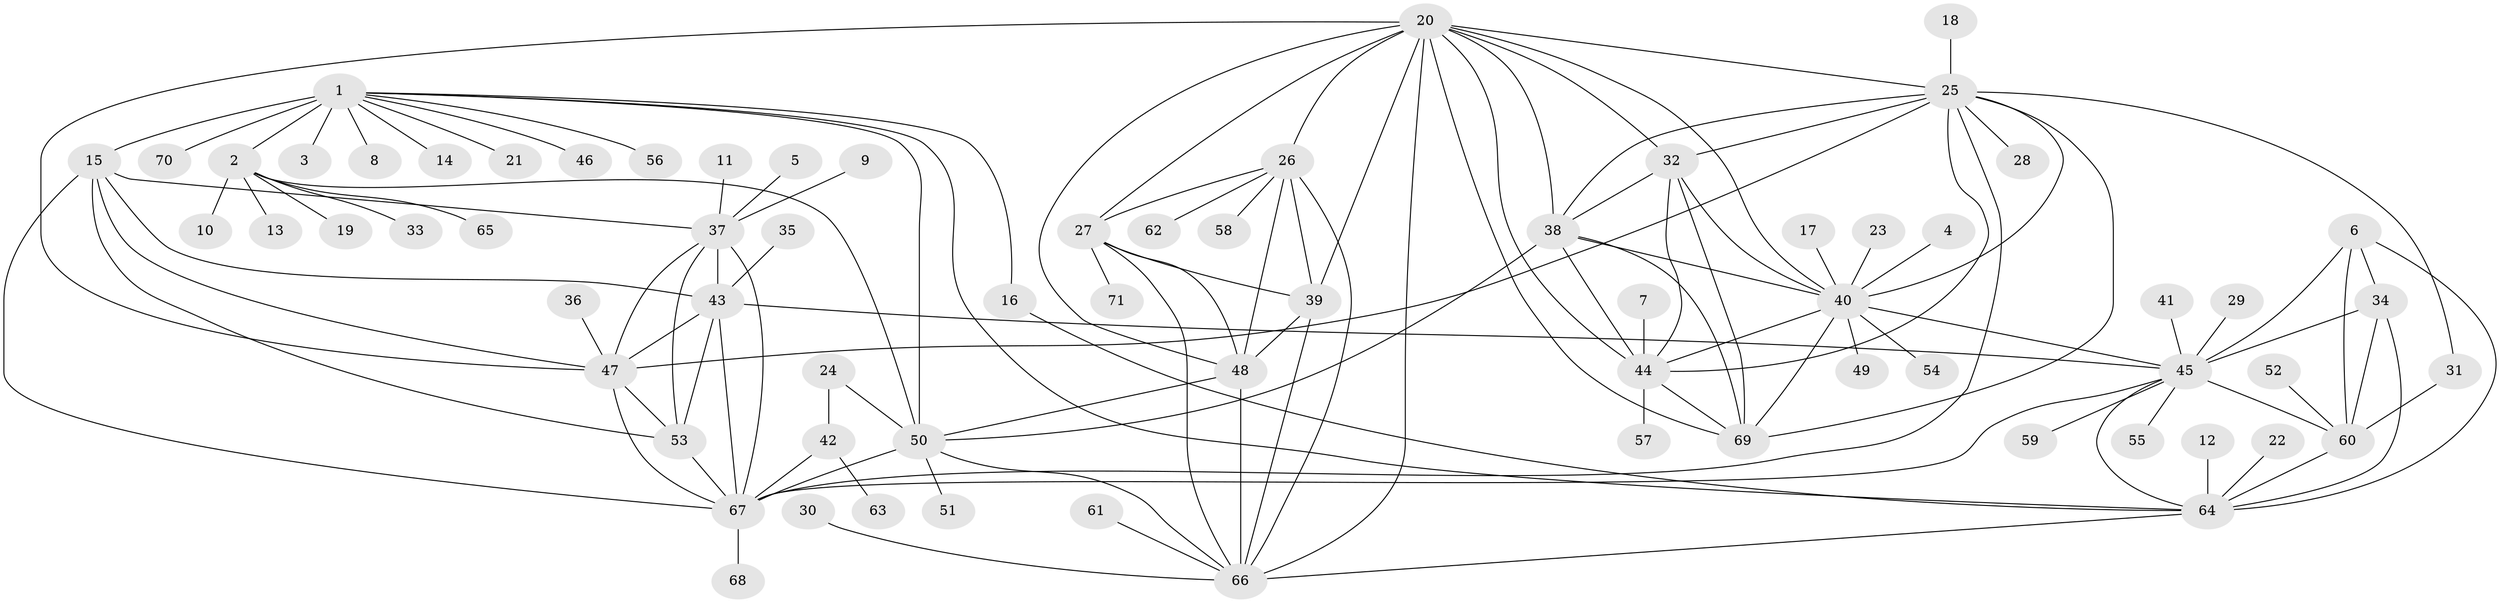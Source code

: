 // original degree distribution, {9: 0.04225352112676056, 14: 0.014084507042253521, 7: 0.04929577464788732, 8: 0.07042253521126761, 10: 0.035211267605633804, 12: 0.014084507042253521, 11: 0.007042253521126761, 13: 0.014084507042253521, 2: 0.1619718309859155, 1: 0.5563380281690141, 3: 0.035211267605633804}
// Generated by graph-tools (version 1.1) at 2025/50/03/09/25 03:50:31]
// undirected, 71 vertices, 125 edges
graph export_dot {
graph [start="1"]
  node [color=gray90,style=filled];
  1;
  2;
  3;
  4;
  5;
  6;
  7;
  8;
  9;
  10;
  11;
  12;
  13;
  14;
  15;
  16;
  17;
  18;
  19;
  20;
  21;
  22;
  23;
  24;
  25;
  26;
  27;
  28;
  29;
  30;
  31;
  32;
  33;
  34;
  35;
  36;
  37;
  38;
  39;
  40;
  41;
  42;
  43;
  44;
  45;
  46;
  47;
  48;
  49;
  50;
  51;
  52;
  53;
  54;
  55;
  56;
  57;
  58;
  59;
  60;
  61;
  62;
  63;
  64;
  65;
  66;
  67;
  68;
  69;
  70;
  71;
  1 -- 2 [weight=8.0];
  1 -- 3 [weight=1.0];
  1 -- 8 [weight=1.0];
  1 -- 14 [weight=1.0];
  1 -- 15 [weight=1.0];
  1 -- 16 [weight=1.0];
  1 -- 21 [weight=1.0];
  1 -- 46 [weight=1.0];
  1 -- 50 [weight=4.0];
  1 -- 56 [weight=1.0];
  1 -- 64 [weight=1.0];
  1 -- 70 [weight=1.0];
  2 -- 10 [weight=1.0];
  2 -- 13 [weight=1.0];
  2 -- 19 [weight=1.0];
  2 -- 33 [weight=1.0];
  2 -- 50 [weight=2.0];
  2 -- 65 [weight=1.0];
  4 -- 40 [weight=1.0];
  5 -- 37 [weight=1.0];
  6 -- 34 [weight=2.0];
  6 -- 45 [weight=2.0];
  6 -- 60 [weight=1.0];
  6 -- 64 [weight=1.0];
  7 -- 44 [weight=1.0];
  9 -- 37 [weight=1.0];
  11 -- 37 [weight=1.0];
  12 -- 64 [weight=1.0];
  15 -- 37 [weight=1.0];
  15 -- 43 [weight=2.0];
  15 -- 47 [weight=1.0];
  15 -- 53 [weight=1.0];
  15 -- 67 [weight=1.0];
  16 -- 64 [weight=1.0];
  17 -- 40 [weight=1.0];
  18 -- 25 [weight=1.0];
  20 -- 25 [weight=1.0];
  20 -- 26 [weight=1.0];
  20 -- 27 [weight=1.0];
  20 -- 32 [weight=1.0];
  20 -- 38 [weight=1.0];
  20 -- 39 [weight=1.0];
  20 -- 40 [weight=1.0];
  20 -- 44 [weight=1.0];
  20 -- 47 [weight=1.0];
  20 -- 48 [weight=1.0];
  20 -- 66 [weight=2.0];
  20 -- 69 [weight=1.0];
  22 -- 64 [weight=1.0];
  23 -- 40 [weight=1.0];
  24 -- 42 [weight=1.0];
  24 -- 50 [weight=1.0];
  25 -- 28 [weight=1.0];
  25 -- 31 [weight=1.0];
  25 -- 32 [weight=1.0];
  25 -- 38 [weight=1.0];
  25 -- 40 [weight=1.0];
  25 -- 44 [weight=1.0];
  25 -- 47 [weight=1.0];
  25 -- 67 [weight=1.0];
  25 -- 69 [weight=1.0];
  26 -- 27 [weight=1.0];
  26 -- 39 [weight=1.0];
  26 -- 48 [weight=1.0];
  26 -- 58 [weight=1.0];
  26 -- 62 [weight=1.0];
  26 -- 66 [weight=2.0];
  27 -- 39 [weight=1.0];
  27 -- 48 [weight=1.0];
  27 -- 66 [weight=2.0];
  27 -- 71 [weight=1.0];
  29 -- 45 [weight=1.0];
  30 -- 66 [weight=1.0];
  31 -- 60 [weight=1.0];
  32 -- 38 [weight=1.0];
  32 -- 40 [weight=1.0];
  32 -- 44 [weight=1.0];
  32 -- 69 [weight=1.0];
  34 -- 45 [weight=4.0];
  34 -- 60 [weight=2.0];
  34 -- 64 [weight=2.0];
  35 -- 43 [weight=1.0];
  36 -- 47 [weight=1.0];
  37 -- 43 [weight=2.0];
  37 -- 47 [weight=1.0];
  37 -- 53 [weight=1.0];
  37 -- 67 [weight=1.0];
  38 -- 40 [weight=1.0];
  38 -- 44 [weight=1.0];
  38 -- 50 [weight=1.0];
  38 -- 69 [weight=1.0];
  39 -- 48 [weight=1.0];
  39 -- 66 [weight=2.0];
  40 -- 44 [weight=1.0];
  40 -- 45 [weight=1.0];
  40 -- 49 [weight=1.0];
  40 -- 54 [weight=1.0];
  40 -- 69 [weight=1.0];
  41 -- 45 [weight=1.0];
  42 -- 63 [weight=1.0];
  42 -- 67 [weight=1.0];
  43 -- 45 [weight=2.0];
  43 -- 47 [weight=2.0];
  43 -- 53 [weight=2.0];
  43 -- 67 [weight=2.0];
  44 -- 57 [weight=1.0];
  44 -- 69 [weight=1.0];
  45 -- 55 [weight=1.0];
  45 -- 59 [weight=1.0];
  45 -- 60 [weight=2.0];
  45 -- 64 [weight=2.0];
  45 -- 67 [weight=1.0];
  47 -- 53 [weight=1.0];
  47 -- 67 [weight=1.0];
  48 -- 50 [weight=1.0];
  48 -- 66 [weight=2.0];
  50 -- 51 [weight=1.0];
  50 -- 66 [weight=2.0];
  50 -- 67 [weight=1.0];
  52 -- 60 [weight=1.0];
  53 -- 67 [weight=1.0];
  60 -- 64 [weight=1.0];
  61 -- 66 [weight=1.0];
  64 -- 66 [weight=1.0];
  67 -- 68 [weight=1.0];
}
